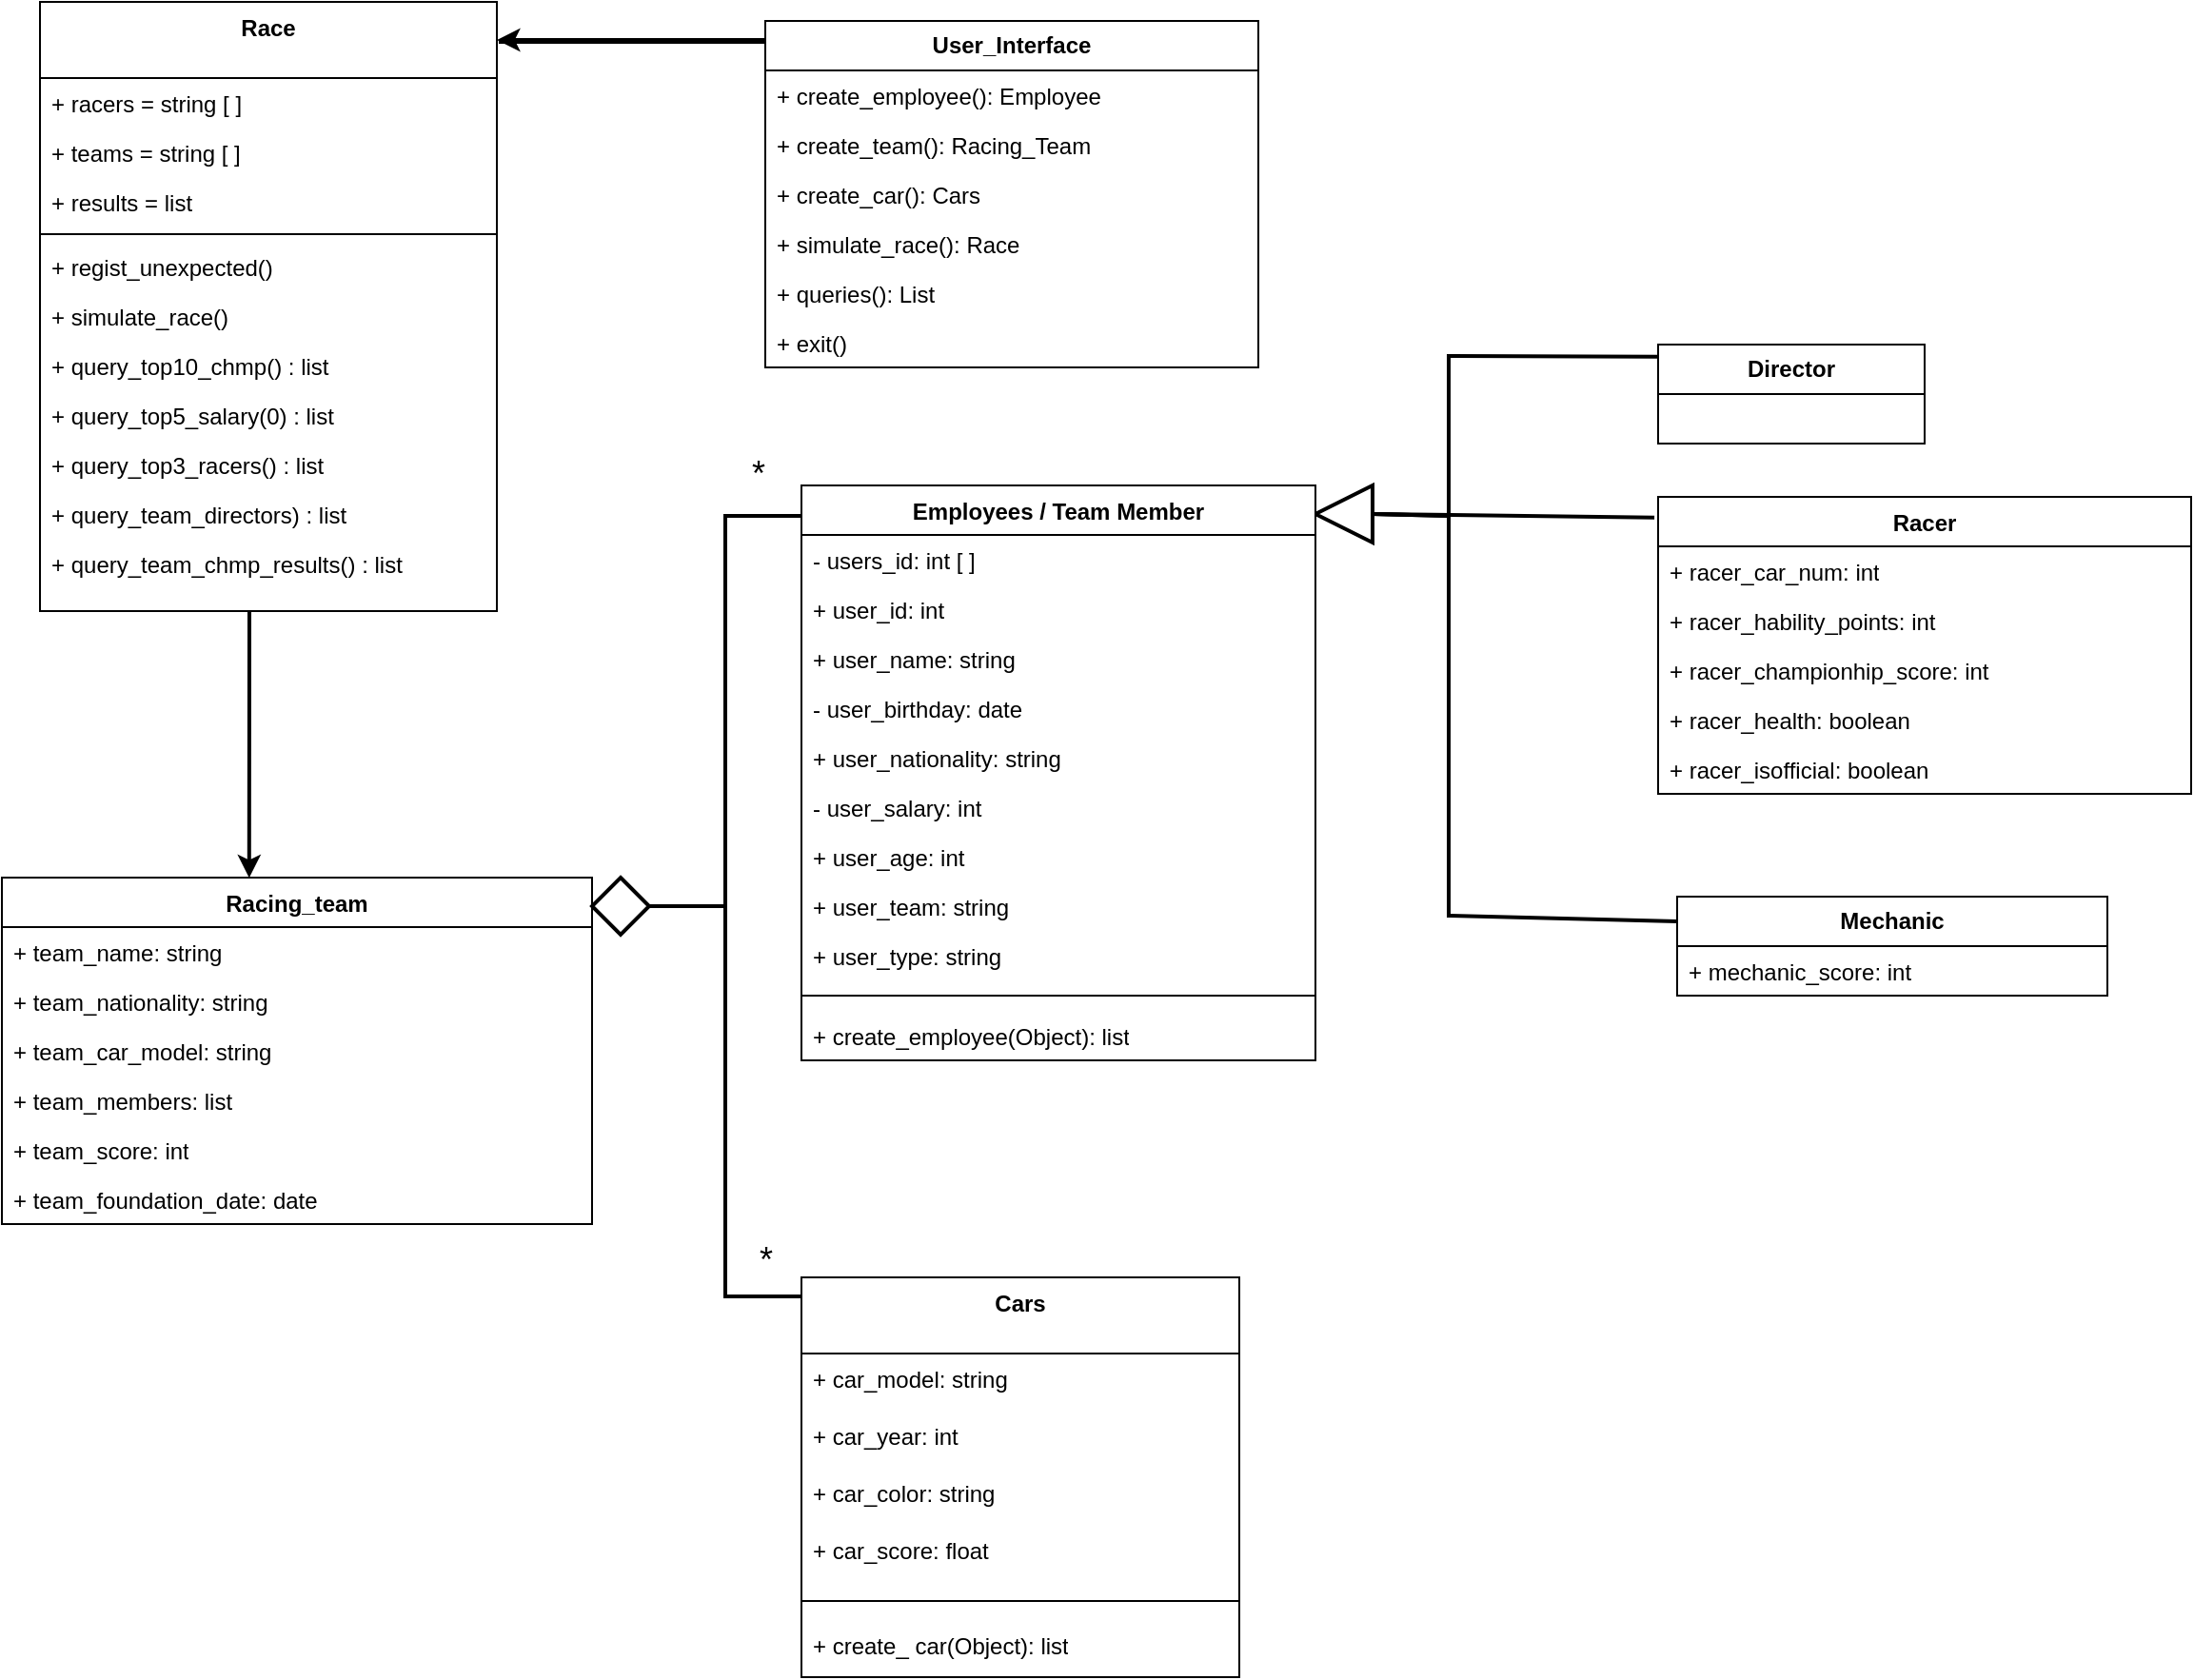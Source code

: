 <mxfile version="22.0.8" type="device">
  <diagram id="C5RBs43oDa-KdzZeNtuy" name="Page-1">
    <mxGraphModel dx="2250" dy="1768" grid="1" gridSize="10" guides="1" tooltips="1" connect="1" arrows="1" fold="1" page="1" pageScale="1" pageWidth="827" pageHeight="1169" math="0" shadow="0">
      <root>
        <mxCell id="WIyWlLk6GJQsqaUBKTNV-0" />
        <mxCell id="WIyWlLk6GJQsqaUBKTNV-1" parent="WIyWlLk6GJQsqaUBKTNV-0" />
        <mxCell id="vwflC-zioTg8K8p32Ddz-1" value="Cars" style="swimlane;fontStyle=1;align=center;verticalAlign=top;childLayout=stackLayout;horizontal=1;startSize=40;horizontalStack=0;resizeParent=1;resizeLast=0;collapsible=1;marginBottom=0;rounded=0;shadow=0;strokeWidth=1;" parent="WIyWlLk6GJQsqaUBKTNV-1" vertex="1">
          <mxGeometry x="-70" y="570" width="230" height="210" as="geometry">
            <mxRectangle x="130" y="380" width="160" height="26" as="alternateBounds" />
          </mxGeometry>
        </mxCell>
        <mxCell id="vwflC-zioTg8K8p32Ddz-2" value="+ car_model: string" style="text;align=left;verticalAlign=top;spacingLeft=4;spacingRight=4;overflow=hidden;rotatable=0;points=[[0,0.5],[1,0.5]];portConstraint=eastwest;" parent="vwflC-zioTg8K8p32Ddz-1" vertex="1">
          <mxGeometry y="40" width="230" height="30" as="geometry" />
        </mxCell>
        <mxCell id="e4V_qvuDWD5vnSRUZmk2-63" value="+ car_year: int" style="text;align=left;verticalAlign=top;spacingLeft=4;spacingRight=4;overflow=hidden;rotatable=0;points=[[0,0.5],[1,0.5]];portConstraint=eastwest;" parent="vwflC-zioTg8K8p32Ddz-1" vertex="1">
          <mxGeometry y="70" width="230" height="30" as="geometry" />
        </mxCell>
        <mxCell id="e4V_qvuDWD5vnSRUZmk2-64" value="+ car_color: string" style="text;align=left;verticalAlign=top;spacingLeft=4;spacingRight=4;overflow=hidden;rotatable=0;points=[[0,0.5],[1,0.5]];portConstraint=eastwest;" parent="vwflC-zioTg8K8p32Ddz-1" vertex="1">
          <mxGeometry y="100" width="230" height="30" as="geometry" />
        </mxCell>
        <mxCell id="e4V_qvuDWD5vnSRUZmk2-65" value="+ car_score: float" style="text;align=left;verticalAlign=top;spacingLeft=4;spacingRight=4;overflow=hidden;rotatable=0;points=[[0,0.5],[1,0.5]];portConstraint=eastwest;" parent="vwflC-zioTg8K8p32Ddz-1" vertex="1">
          <mxGeometry y="130" width="230" height="30" as="geometry" />
        </mxCell>
        <mxCell id="vwflC-zioTg8K8p32Ddz-4" value="" style="line;html=1;strokeWidth=1;align=left;verticalAlign=middle;spacingTop=-1;spacingLeft=3;spacingRight=3;rotatable=0;labelPosition=right;points=[];portConstraint=eastwest;" parent="vwflC-zioTg8K8p32Ddz-1" vertex="1">
          <mxGeometry y="160" width="230" height="20" as="geometry" />
        </mxCell>
        <mxCell id="e4V_qvuDWD5vnSRUZmk2-67" value="+ create_ car(Object): list" style="text;strokeColor=none;fillColor=none;align=left;verticalAlign=top;spacingLeft=4;spacingRight=4;overflow=hidden;rotatable=0;points=[[0,0.5],[1,0.5]];portConstraint=eastwest;whiteSpace=wrap;html=1;" parent="vwflC-zioTg8K8p32Ddz-1" vertex="1">
          <mxGeometry y="180" width="230" height="26" as="geometry" />
        </mxCell>
        <mxCell id="gQMD4tM04Ztm9guLUc9m-32" value="&lt;b&gt;Director&lt;/b&gt;" style="swimlane;fontStyle=0;childLayout=stackLayout;horizontal=1;startSize=26;fillColor=none;horizontalStack=0;resizeParent=1;resizeParentMax=0;resizeLast=0;collapsible=1;marginBottom=0;whiteSpace=wrap;html=1;" parent="WIyWlLk6GJQsqaUBKTNV-1" vertex="1">
          <mxGeometry x="380" y="80" width="140" height="52" as="geometry" />
        </mxCell>
        <mxCell id="gQMD4tM04Ztm9guLUc9m-36" value="&lt;b&gt;Mechanic&lt;/b&gt;" style="swimlane;fontStyle=0;childLayout=stackLayout;horizontal=1;startSize=26;fillColor=none;horizontalStack=0;resizeParent=1;resizeParentMax=0;resizeLast=0;collapsible=1;marginBottom=0;whiteSpace=wrap;html=1;" parent="WIyWlLk6GJQsqaUBKTNV-1" vertex="1">
          <mxGeometry x="390" y="370" width="226" height="52" as="geometry" />
        </mxCell>
        <mxCell id="gQMD4tM04Ztm9guLUc9m-37" value="+ mechanic_score: int" style="text;strokeColor=none;fillColor=none;align=left;verticalAlign=top;spacingLeft=4;spacingRight=4;overflow=hidden;rotatable=0;points=[[0,0.5],[1,0.5]];portConstraint=eastwest;whiteSpace=wrap;html=1;" parent="gQMD4tM04Ztm9guLUc9m-36" vertex="1">
          <mxGeometry y="26" width="226" height="26" as="geometry" />
        </mxCell>
        <mxCell id="e4V_qvuDWD5vnSRUZmk2-0" value="" style="endArrow=none;html=1;rounded=0;endSize=2;exitX=0;exitY=0.5;exitDx=0;exitDy=0;strokeWidth=2;" parent="WIyWlLk6GJQsqaUBKTNV-1" source="e4V_qvuDWD5vnSRUZmk2-5" edge="1">
          <mxGeometry relative="1" as="geometry">
            <mxPoint x="270" y="170" as="sourcePoint" />
            <mxPoint x="390" y="383" as="targetPoint" />
            <Array as="points">
              <mxPoint x="270" y="170" />
              <mxPoint x="270" y="380" />
            </Array>
          </mxGeometry>
        </mxCell>
        <mxCell id="e4V_qvuDWD5vnSRUZmk2-5" value="" style="triangle;whiteSpace=wrap;html=1;rotation=-180;strokeWidth=2;" parent="WIyWlLk6GJQsqaUBKTNV-1" vertex="1">
          <mxGeometry x="200" y="154" width="30" height="30" as="geometry" />
        </mxCell>
        <mxCell id="e4V_qvuDWD5vnSRUZmk2-7" value="Employees / Team Member" style="swimlane;fontStyle=1;align=center;verticalAlign=top;childLayout=stackLayout;horizontal=1;startSize=26;horizontalStack=0;resizeParent=1;resizeParentMax=0;resizeLast=0;collapsible=1;marginBottom=0;whiteSpace=wrap;html=1;" parent="WIyWlLk6GJQsqaUBKTNV-1" vertex="1">
          <mxGeometry x="-70" y="154" width="270" height="302" as="geometry" />
        </mxCell>
        <mxCell id="3SHArbJki6ZH5RZ_HQyZ-4" value="- users_id: int [ ]" style="text;strokeColor=none;fillColor=none;align=left;verticalAlign=top;spacingLeft=4;spacingRight=4;overflow=hidden;rotatable=0;points=[[0,0.5],[1,0.5]];portConstraint=eastwest;whiteSpace=wrap;html=1;" vertex="1" parent="e4V_qvuDWD5vnSRUZmk2-7">
          <mxGeometry y="26" width="270" height="26" as="geometry" />
        </mxCell>
        <mxCell id="e4V_qvuDWD5vnSRUZmk2-8" value="+ user_id: int" style="text;strokeColor=none;fillColor=none;align=left;verticalAlign=top;spacingLeft=4;spacingRight=4;overflow=hidden;rotatable=0;points=[[0,0.5],[1,0.5]];portConstraint=eastwest;whiteSpace=wrap;html=1;" parent="e4V_qvuDWD5vnSRUZmk2-7" vertex="1">
          <mxGeometry y="52" width="270" height="26" as="geometry" />
        </mxCell>
        <mxCell id="e4V_qvuDWD5vnSRUZmk2-11" value="+ user_name: string" style="text;strokeColor=none;fillColor=none;align=left;verticalAlign=top;spacingLeft=4;spacingRight=4;overflow=hidden;rotatable=0;points=[[0,0.5],[1,0.5]];portConstraint=eastwest;whiteSpace=wrap;html=1;" parent="e4V_qvuDWD5vnSRUZmk2-7" vertex="1">
          <mxGeometry y="78" width="270" height="26" as="geometry" />
        </mxCell>
        <mxCell id="e4V_qvuDWD5vnSRUZmk2-13" value="- user_birthday: date" style="text;strokeColor=none;fillColor=none;align=left;verticalAlign=top;spacingLeft=4;spacingRight=4;overflow=hidden;rotatable=0;points=[[0,0.5],[1,0.5]];portConstraint=eastwest;whiteSpace=wrap;html=1;" parent="e4V_qvuDWD5vnSRUZmk2-7" vertex="1">
          <mxGeometry y="104" width="270" height="26" as="geometry" />
        </mxCell>
        <mxCell id="e4V_qvuDWD5vnSRUZmk2-14" value="+ user_nationality: string" style="text;strokeColor=none;fillColor=none;align=left;verticalAlign=top;spacingLeft=4;spacingRight=4;overflow=hidden;rotatable=0;points=[[0,0.5],[1,0.5]];portConstraint=eastwest;whiteSpace=wrap;html=1;" parent="e4V_qvuDWD5vnSRUZmk2-7" vertex="1">
          <mxGeometry y="130" width="270" height="26" as="geometry" />
        </mxCell>
        <mxCell id="e4V_qvuDWD5vnSRUZmk2-15" value="- user_salary: int" style="text;strokeColor=none;fillColor=none;align=left;verticalAlign=top;spacingLeft=4;spacingRight=4;overflow=hidden;rotatable=0;points=[[0,0.5],[1,0.5]];portConstraint=eastwest;whiteSpace=wrap;html=1;" parent="e4V_qvuDWD5vnSRUZmk2-7" vertex="1">
          <mxGeometry y="156" width="270" height="26" as="geometry" />
        </mxCell>
        <mxCell id="e4V_qvuDWD5vnSRUZmk2-16" value="+ user_age: int" style="text;strokeColor=none;fillColor=none;align=left;verticalAlign=top;spacingLeft=4;spacingRight=4;overflow=hidden;rotatable=0;points=[[0,0.5],[1,0.5]];portConstraint=eastwest;whiteSpace=wrap;html=1;" parent="e4V_qvuDWD5vnSRUZmk2-7" vertex="1">
          <mxGeometry y="182" width="270" height="26" as="geometry" />
        </mxCell>
        <mxCell id="e4V_qvuDWD5vnSRUZmk2-17" value="+ user_team: string" style="text;strokeColor=none;fillColor=none;align=left;verticalAlign=top;spacingLeft=4;spacingRight=4;overflow=hidden;rotatable=0;points=[[0,0.5],[1,0.5]];portConstraint=eastwest;whiteSpace=wrap;html=1;" parent="e4V_qvuDWD5vnSRUZmk2-7" vertex="1">
          <mxGeometry y="208" width="270" height="26" as="geometry" />
        </mxCell>
        <mxCell id="e4V_qvuDWD5vnSRUZmk2-40" value="+ user_type: string" style="text;strokeColor=none;fillColor=none;align=left;verticalAlign=top;spacingLeft=4;spacingRight=4;overflow=hidden;rotatable=0;points=[[0,0.5],[1,0.5]];portConstraint=eastwest;whiteSpace=wrap;html=1;" parent="e4V_qvuDWD5vnSRUZmk2-7" vertex="1">
          <mxGeometry y="234" width="270" height="26" as="geometry" />
        </mxCell>
        <mxCell id="e4V_qvuDWD5vnSRUZmk2-9" value="" style="line;strokeWidth=1;fillColor=none;align=left;verticalAlign=middle;spacingTop=-1;spacingLeft=3;spacingRight=3;rotatable=0;labelPosition=right;points=[];portConstraint=eastwest;strokeColor=inherit;" parent="e4V_qvuDWD5vnSRUZmk2-7" vertex="1">
          <mxGeometry y="260" width="270" height="16" as="geometry" />
        </mxCell>
        <mxCell id="e4V_qvuDWD5vnSRUZmk2-10" value="+ create_employee(Object): list" style="text;strokeColor=none;fillColor=none;align=left;verticalAlign=top;spacingLeft=4;spacingRight=4;overflow=hidden;rotatable=0;points=[[0,0.5],[1,0.5]];portConstraint=eastwest;whiteSpace=wrap;html=1;" parent="e4V_qvuDWD5vnSRUZmk2-7" vertex="1">
          <mxGeometry y="276" width="270" height="26" as="geometry" />
        </mxCell>
        <mxCell id="e4V_qvuDWD5vnSRUZmk2-30" value="Racer" style="swimlane;fontStyle=1;align=center;verticalAlign=top;childLayout=stackLayout;horizontal=1;startSize=26;horizontalStack=0;resizeParent=1;resizeParentMax=0;resizeLast=0;collapsible=1;marginBottom=0;whiteSpace=wrap;html=1;" parent="WIyWlLk6GJQsqaUBKTNV-1" vertex="1">
          <mxGeometry x="380" y="160" width="280" height="156" as="geometry" />
        </mxCell>
        <mxCell id="e4V_qvuDWD5vnSRUZmk2-34" value="+ racer_car_num: int" style="text;strokeColor=none;fillColor=none;align=left;verticalAlign=top;spacingLeft=4;spacingRight=4;overflow=hidden;rotatable=0;points=[[0,0.5],[1,0.5]];portConstraint=eastwest;whiteSpace=wrap;html=1;" parent="e4V_qvuDWD5vnSRUZmk2-30" vertex="1">
          <mxGeometry y="26" width="280" height="26" as="geometry" />
        </mxCell>
        <mxCell id="e4V_qvuDWD5vnSRUZmk2-35" value="+ racer_hability_points: int" style="text;strokeColor=none;fillColor=none;align=left;verticalAlign=top;spacingLeft=4;spacingRight=4;overflow=hidden;rotatable=0;points=[[0,0.5],[1,0.5]];portConstraint=eastwest;whiteSpace=wrap;html=1;" parent="e4V_qvuDWD5vnSRUZmk2-30" vertex="1">
          <mxGeometry y="52" width="280" height="26" as="geometry" />
        </mxCell>
        <mxCell id="e4V_qvuDWD5vnSRUZmk2-37" value="+ racer_championhip_score: int" style="text;strokeColor=none;fillColor=none;align=left;verticalAlign=top;spacingLeft=4;spacingRight=4;overflow=hidden;rotatable=0;points=[[0,0.5],[1,0.5]];portConstraint=eastwest;whiteSpace=wrap;html=1;" parent="e4V_qvuDWD5vnSRUZmk2-30" vertex="1">
          <mxGeometry y="78" width="280" height="26" as="geometry" />
        </mxCell>
        <mxCell id="e4V_qvuDWD5vnSRUZmk2-38" value="+ racer_health: boolean" style="text;strokeColor=none;fillColor=none;align=left;verticalAlign=top;spacingLeft=4;spacingRight=4;overflow=hidden;rotatable=0;points=[[0,0.5],[1,0.5]];portConstraint=eastwest;whiteSpace=wrap;html=1;" parent="e4V_qvuDWD5vnSRUZmk2-30" vertex="1">
          <mxGeometry y="104" width="280" height="26" as="geometry" />
        </mxCell>
        <mxCell id="e4V_qvuDWD5vnSRUZmk2-39" value="+ racer_isofficial: boolean" style="text;strokeColor=none;fillColor=none;align=left;verticalAlign=top;spacingLeft=4;spacingRight=4;overflow=hidden;rotatable=0;points=[[0,0.5],[1,0.5]];portConstraint=eastwest;whiteSpace=wrap;html=1;" parent="e4V_qvuDWD5vnSRUZmk2-30" vertex="1">
          <mxGeometry y="130" width="280" height="26" as="geometry" />
        </mxCell>
        <mxCell id="e4V_qvuDWD5vnSRUZmk2-58" value="" style="endArrow=none;html=1;rounded=0;entryX=0;entryY=0.123;entryDx=0;entryDy=0;entryPerimeter=0;exitX=0;exitY=0.5;exitDx=0;exitDy=0;strokeWidth=2;" parent="WIyWlLk6GJQsqaUBKTNV-1" source="e4V_qvuDWD5vnSRUZmk2-5" target="gQMD4tM04Ztm9guLUc9m-32" edge="1">
          <mxGeometry relative="1" as="geometry">
            <mxPoint x="270" y="180" as="sourcePoint" />
            <mxPoint x="370" y="40" as="targetPoint" />
            <Array as="points">
              <mxPoint x="270" y="170" />
              <mxPoint x="270" y="86" />
            </Array>
          </mxGeometry>
        </mxCell>
        <mxCell id="e4V_qvuDWD5vnSRUZmk2-60" value="" style="endArrow=none;html=1;rounded=0;entryX=-0.007;entryY=0.07;entryDx=0;entryDy=0;entryPerimeter=0;exitX=0;exitY=0.5;exitDx=0;exitDy=0;strokeWidth=2;" parent="WIyWlLk6GJQsqaUBKTNV-1" source="e4V_qvuDWD5vnSRUZmk2-5" target="e4V_qvuDWD5vnSRUZmk2-30" edge="1">
          <mxGeometry relative="1" as="geometry">
            <mxPoint x="180" y="168.41" as="sourcePoint" />
            <mxPoint x="340" y="168.41" as="targetPoint" />
          </mxGeometry>
        </mxCell>
        <mxCell id="e4V_qvuDWD5vnSRUZmk2-69" value="Racing_team" style="swimlane;fontStyle=1;align=center;verticalAlign=top;childLayout=stackLayout;horizontal=1;startSize=26;horizontalStack=0;resizeParent=1;resizeParentMax=0;resizeLast=0;collapsible=1;marginBottom=0;whiteSpace=wrap;html=1;" parent="WIyWlLk6GJQsqaUBKTNV-1" vertex="1">
          <mxGeometry x="-490" y="360" width="310" height="182" as="geometry" />
        </mxCell>
        <mxCell id="e4V_qvuDWD5vnSRUZmk2-70" value="+ team_name: string" style="text;strokeColor=none;fillColor=none;align=left;verticalAlign=top;spacingLeft=4;spacingRight=4;overflow=hidden;rotatable=0;points=[[0,0.5],[1,0.5]];portConstraint=eastwest;whiteSpace=wrap;html=1;" parent="e4V_qvuDWD5vnSRUZmk2-69" vertex="1">
          <mxGeometry y="26" width="310" height="26" as="geometry" />
        </mxCell>
        <mxCell id="e4V_qvuDWD5vnSRUZmk2-73" value="+ team_nationality: string" style="text;strokeColor=none;fillColor=none;align=left;verticalAlign=top;spacingLeft=4;spacingRight=4;overflow=hidden;rotatable=0;points=[[0,0.5],[1,0.5]];portConstraint=eastwest;whiteSpace=wrap;html=1;" parent="e4V_qvuDWD5vnSRUZmk2-69" vertex="1">
          <mxGeometry y="52" width="310" height="26" as="geometry" />
        </mxCell>
        <mxCell id="e4V_qvuDWD5vnSRUZmk2-75" value="+ team_car_model: string" style="text;strokeColor=none;fillColor=none;align=left;verticalAlign=top;spacingLeft=4;spacingRight=4;overflow=hidden;rotatable=0;points=[[0,0.5],[1,0.5]];portConstraint=eastwest;whiteSpace=wrap;html=1;" parent="e4V_qvuDWD5vnSRUZmk2-69" vertex="1">
          <mxGeometry y="78" width="310" height="26" as="geometry" />
        </mxCell>
        <mxCell id="e4V_qvuDWD5vnSRUZmk2-76" value="+ team_members: list" style="text;strokeColor=none;fillColor=none;align=left;verticalAlign=top;spacingLeft=4;spacingRight=4;overflow=hidden;rotatable=0;points=[[0,0.5],[1,0.5]];portConstraint=eastwest;whiteSpace=wrap;html=1;" parent="e4V_qvuDWD5vnSRUZmk2-69" vertex="1">
          <mxGeometry y="104" width="310" height="26" as="geometry" />
        </mxCell>
        <mxCell id="e4V_qvuDWD5vnSRUZmk2-77" value="+ team_score: int" style="text;strokeColor=none;fillColor=none;align=left;verticalAlign=top;spacingLeft=4;spacingRight=4;overflow=hidden;rotatable=0;points=[[0,0.5],[1,0.5]];portConstraint=eastwest;whiteSpace=wrap;html=1;" parent="e4V_qvuDWD5vnSRUZmk2-69" vertex="1">
          <mxGeometry y="130" width="310" height="26" as="geometry" />
        </mxCell>
        <mxCell id="s3vxtVxC9WCaw6fcjeYs-24" value="+ team_foundation_date: date" style="text;strokeColor=none;fillColor=none;align=left;verticalAlign=top;spacingLeft=4;spacingRight=4;overflow=hidden;rotatable=0;points=[[0,0.5],[1,0.5]];portConstraint=eastwest;whiteSpace=wrap;html=1;" parent="e4V_qvuDWD5vnSRUZmk2-69" vertex="1">
          <mxGeometry y="156" width="310" height="26" as="geometry" />
        </mxCell>
        <mxCell id="e4V_qvuDWD5vnSRUZmk2-78" value="" style="strokeWidth=2;html=1;shape=mxgraph.flowchart.decision;whiteSpace=wrap;" parent="WIyWlLk6GJQsqaUBKTNV-1" vertex="1">
          <mxGeometry x="-180" y="360" width="30" height="30" as="geometry" />
        </mxCell>
        <mxCell id="e4V_qvuDWD5vnSRUZmk2-86" value="" style="strokeWidth=2;html=1;shape=mxgraph.flowchart.annotation_2;align=left;labelPosition=right;pointerEvents=1;" parent="WIyWlLk6GJQsqaUBKTNV-1" vertex="1">
          <mxGeometry x="-150" y="170" width="80" height="410" as="geometry" />
        </mxCell>
        <mxCell id="s3vxtVxC9WCaw6fcjeYs-0" value="Race" style="swimlane;fontStyle=1;align=center;verticalAlign=top;childLayout=stackLayout;horizontal=1;startSize=40;horizontalStack=0;resizeParent=1;resizeLast=0;collapsible=1;marginBottom=0;rounded=0;shadow=0;strokeWidth=1;" parent="WIyWlLk6GJQsqaUBKTNV-1" vertex="1">
          <mxGeometry x="-470" y="-100" width="240" height="320" as="geometry">
            <mxRectangle x="130" y="380" width="160" height="26" as="alternateBounds" />
          </mxGeometry>
        </mxCell>
        <mxCell id="s3vxtVxC9WCaw6fcjeYs-1" value="+ racers = string [ ]" style="text;align=left;verticalAlign=top;spacingLeft=4;spacingRight=4;overflow=hidden;rotatable=0;points=[[0,0.5],[1,0.5]];portConstraint=eastwest;" parent="s3vxtVxC9WCaw6fcjeYs-0" vertex="1">
          <mxGeometry y="40" width="240" height="26" as="geometry" />
        </mxCell>
        <mxCell id="s3vxtVxC9WCaw6fcjeYs-2" value="+ teams = string [ ]" style="text;align=left;verticalAlign=top;spacingLeft=4;spacingRight=4;overflow=hidden;rotatable=0;points=[[0,0.5],[1,0.5]];portConstraint=eastwest;" parent="s3vxtVxC9WCaw6fcjeYs-0" vertex="1">
          <mxGeometry y="66" width="240" height="26" as="geometry" />
        </mxCell>
        <mxCell id="s3vxtVxC9WCaw6fcjeYs-22" value="+ results = list" style="text;align=left;verticalAlign=top;spacingLeft=4;spacingRight=4;overflow=hidden;rotatable=0;points=[[0,0.5],[1,0.5]];portConstraint=eastwest;" parent="s3vxtVxC9WCaw6fcjeYs-0" vertex="1">
          <mxGeometry y="92" width="240" height="26" as="geometry" />
        </mxCell>
        <mxCell id="s3vxtVxC9WCaw6fcjeYs-7" value="" style="line;strokeWidth=1;fillColor=none;align=left;verticalAlign=middle;spacingTop=-1;spacingLeft=3;spacingRight=3;rotatable=0;labelPosition=right;points=[];portConstraint=eastwest;strokeColor=inherit;" parent="s3vxtVxC9WCaw6fcjeYs-0" vertex="1">
          <mxGeometry y="118" width="240" height="8" as="geometry" />
        </mxCell>
        <mxCell id="s3vxtVxC9WCaw6fcjeYs-8" value="+ regist_unexpected()" style="text;align=left;verticalAlign=top;spacingLeft=4;spacingRight=4;overflow=hidden;rotatable=0;points=[[0,0.5],[1,0.5]];portConstraint=eastwest;" parent="s3vxtVxC9WCaw6fcjeYs-0" vertex="1">
          <mxGeometry y="126" width="240" height="26" as="geometry" />
        </mxCell>
        <mxCell id="s3vxtVxC9WCaw6fcjeYs-4" value="+ simulate_race()" style="text;align=left;verticalAlign=top;spacingLeft=4;spacingRight=4;overflow=hidden;rotatable=0;points=[[0,0.5],[1,0.5]];portConstraint=eastwest;" parent="s3vxtVxC9WCaw6fcjeYs-0" vertex="1">
          <mxGeometry y="152" width="240" height="26" as="geometry" />
        </mxCell>
        <mxCell id="s3vxtVxC9WCaw6fcjeYs-18" value="+ query_top10_chmp() : list" style="text;align=left;verticalAlign=top;spacingLeft=4;spacingRight=4;overflow=hidden;rotatable=0;points=[[0,0.5],[1,0.5]];portConstraint=eastwest;" parent="s3vxtVxC9WCaw6fcjeYs-0" vertex="1">
          <mxGeometry y="178" width="240" height="26" as="geometry" />
        </mxCell>
        <mxCell id="s3vxtVxC9WCaw6fcjeYs-3" value="+ query_top5_salary(0) : list" style="text;align=left;verticalAlign=top;spacingLeft=4;spacingRight=4;overflow=hidden;rotatable=0;points=[[0,0.5],[1,0.5]];portConstraint=eastwest;" parent="s3vxtVxC9WCaw6fcjeYs-0" vertex="1">
          <mxGeometry y="204" width="240" height="26" as="geometry" />
        </mxCell>
        <mxCell id="s3vxtVxC9WCaw6fcjeYs-19" value="+ query_top3_racers() : list" style="text;align=left;verticalAlign=top;spacingLeft=4;spacingRight=4;overflow=hidden;rotatable=0;points=[[0,0.5],[1,0.5]];portConstraint=eastwest;" parent="s3vxtVxC9WCaw6fcjeYs-0" vertex="1">
          <mxGeometry y="230" width="240" height="26" as="geometry" />
        </mxCell>
        <mxCell id="s3vxtVxC9WCaw6fcjeYs-20" value="+ query_team_directors) : list" style="text;align=left;verticalAlign=top;spacingLeft=4;spacingRight=4;overflow=hidden;rotatable=0;points=[[0,0.5],[1,0.5]];portConstraint=eastwest;" parent="s3vxtVxC9WCaw6fcjeYs-0" vertex="1">
          <mxGeometry y="256" width="240" height="26" as="geometry" />
        </mxCell>
        <mxCell id="s3vxtVxC9WCaw6fcjeYs-23" value="+ query_team_chmp_results() : list" style="text;align=left;verticalAlign=top;spacingLeft=4;spacingRight=4;overflow=hidden;rotatable=0;points=[[0,0.5],[1,0.5]];portConstraint=eastwest;" parent="s3vxtVxC9WCaw6fcjeYs-0" vertex="1">
          <mxGeometry y="282" width="240" height="26" as="geometry" />
        </mxCell>
        <mxCell id="s3vxtVxC9WCaw6fcjeYs-17" value="&lt;font style=&quot;font-size: 18px;&quot;&gt;*&lt;/font&gt;" style="edgeLabel;html=1;align=center;verticalAlign=middle;resizable=0;points=[];" parent="WIyWlLk6GJQsqaUBKTNV-1" vertex="1" connectable="0">
          <mxGeometry x="-89" y="561" as="geometry" />
        </mxCell>
        <mxCell id="s3vxtVxC9WCaw6fcjeYs-21" value="&lt;font style=&quot;font-size: 18px;&quot;&gt;*&lt;/font&gt;" style="edgeLabel;html=1;align=center;verticalAlign=middle;resizable=0;points=[];" parent="WIyWlLk6GJQsqaUBKTNV-1" vertex="1" connectable="0">
          <mxGeometry x="-70" y="585" as="geometry">
            <mxPoint x="-23" y="-437" as="offset" />
          </mxGeometry>
        </mxCell>
        <mxCell id="s3vxtVxC9WCaw6fcjeYs-25" value="&lt;b&gt;User_Interface&lt;/b&gt;" style="swimlane;fontStyle=0;childLayout=stackLayout;horizontal=1;startSize=26;fillColor=none;horizontalStack=0;resizeParent=1;resizeParentMax=0;resizeLast=0;collapsible=1;marginBottom=0;whiteSpace=wrap;html=1;" parent="WIyWlLk6GJQsqaUBKTNV-1" vertex="1">
          <mxGeometry x="-89" y="-90" width="259" height="182" as="geometry" />
        </mxCell>
        <mxCell id="s3vxtVxC9WCaw6fcjeYs-26" value="+ create_employee(): Employee" style="text;strokeColor=none;fillColor=none;align=left;verticalAlign=top;spacingLeft=4;spacingRight=4;overflow=hidden;rotatable=0;points=[[0,0.5],[1,0.5]];portConstraint=eastwest;whiteSpace=wrap;html=1;" parent="s3vxtVxC9WCaw6fcjeYs-25" vertex="1">
          <mxGeometry y="26" width="259" height="26" as="geometry" />
        </mxCell>
        <mxCell id="s3vxtVxC9WCaw6fcjeYs-27" value="+ create_team(): Racing_Team" style="text;strokeColor=none;fillColor=none;align=left;verticalAlign=top;spacingLeft=4;spacingRight=4;overflow=hidden;rotatable=0;points=[[0,0.5],[1,0.5]];portConstraint=eastwest;whiteSpace=wrap;html=1;" parent="s3vxtVxC9WCaw6fcjeYs-25" vertex="1">
          <mxGeometry y="52" width="259" height="26" as="geometry" />
        </mxCell>
        <mxCell id="s3vxtVxC9WCaw6fcjeYs-28" value="+ create_car(): Cars" style="text;strokeColor=none;fillColor=none;align=left;verticalAlign=top;spacingLeft=4;spacingRight=4;overflow=hidden;rotatable=0;points=[[0,0.5],[1,0.5]];portConstraint=eastwest;whiteSpace=wrap;html=1;" parent="s3vxtVxC9WCaw6fcjeYs-25" vertex="1">
          <mxGeometry y="78" width="259" height="26" as="geometry" />
        </mxCell>
        <mxCell id="Grg4QrJnRcr-LAGd00ay-1" value="+ simulate_race(): Race" style="text;strokeColor=none;fillColor=none;align=left;verticalAlign=top;spacingLeft=4;spacingRight=4;overflow=hidden;rotatable=0;points=[[0,0.5],[1,0.5]];portConstraint=eastwest;whiteSpace=wrap;html=1;" parent="s3vxtVxC9WCaw6fcjeYs-25" vertex="1">
          <mxGeometry y="104" width="259" height="26" as="geometry" />
        </mxCell>
        <mxCell id="Grg4QrJnRcr-LAGd00ay-2" value="+ queries(): List" style="text;strokeColor=none;fillColor=none;align=left;verticalAlign=top;spacingLeft=4;spacingRight=4;overflow=hidden;rotatable=0;points=[[0,0.5],[1,0.5]];portConstraint=eastwest;whiteSpace=wrap;html=1;" parent="s3vxtVxC9WCaw6fcjeYs-25" vertex="1">
          <mxGeometry y="130" width="259" height="26" as="geometry" />
        </mxCell>
        <mxCell id="Grg4QrJnRcr-LAGd00ay-0" value="+ exit()" style="text;strokeColor=none;fillColor=none;align=left;verticalAlign=top;spacingLeft=4;spacingRight=4;overflow=hidden;rotatable=0;points=[[0,0.5],[1,0.5]];portConstraint=eastwest;whiteSpace=wrap;html=1;" parent="s3vxtVxC9WCaw6fcjeYs-25" vertex="1">
          <mxGeometry y="156" width="259" height="26" as="geometry" />
        </mxCell>
        <mxCell id="Grg4QrJnRcr-LAGd00ay-5" value="" style="edgeStyle=orthogonalEdgeStyle;rounded=0;orthogonalLoop=1;jettySize=auto;html=1;exitX=0.455;exitY=0.003;exitDx=0;exitDy=0;exitPerimeter=0;strokeWidth=2;" parent="WIyWlLk6GJQsqaUBKTNV-1" edge="1">
          <mxGeometry relative="1" as="geometry">
            <mxPoint x="-229" y="-79" as="sourcePoint" />
            <mxPoint x="-230" y="-80" as="targetPoint" />
            <Array as="points">
              <mxPoint x="-90" y="-79" />
              <mxPoint x="-90" y="-80" />
            </Array>
          </mxGeometry>
        </mxCell>
        <mxCell id="3SHArbJki6ZH5RZ_HQyZ-2" value="" style="edgeStyle=orthogonalEdgeStyle;rounded=0;orthogonalLoop=1;jettySize=auto;html=1;strokeWidth=2;entryX=0.419;entryY=0.001;entryDx=0;entryDy=0;entryPerimeter=0;" edge="1" parent="WIyWlLk6GJQsqaUBKTNV-1" target="e4V_qvuDWD5vnSRUZmk2-69">
          <mxGeometry relative="1" as="geometry">
            <mxPoint x="-360" y="220" as="sourcePoint" />
            <mxPoint x="-460" y="280" as="targetPoint" />
            <Array as="points">
              <mxPoint x="-360" y="230" />
              <mxPoint x="-360" y="230" />
            </Array>
          </mxGeometry>
        </mxCell>
      </root>
    </mxGraphModel>
  </diagram>
</mxfile>
